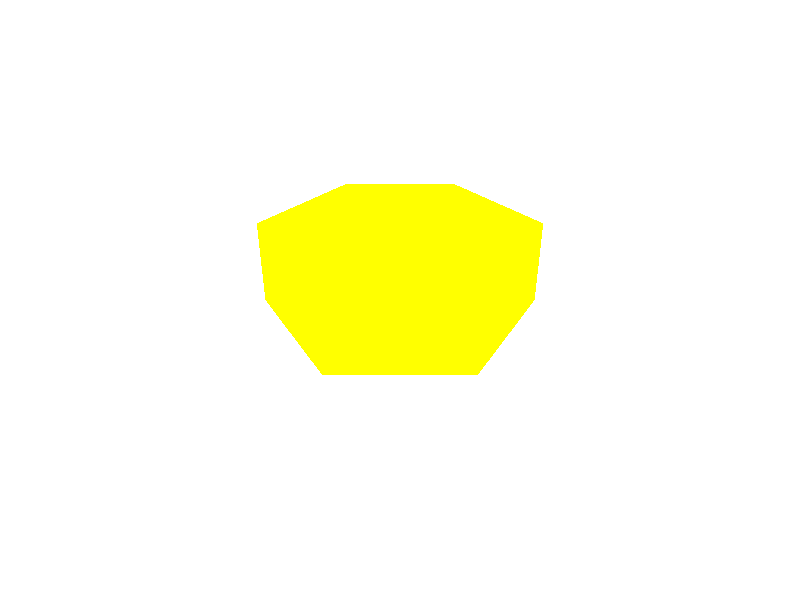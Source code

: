 #include"colors.inc"      
#include"textures.inc"

/*
// Camara
camera { 
	// page 5 vision 
	 location <8,10,-5>
	 look_at <4,3,5>
	//page 6 vision front
	location <4,14,4>
	look_at <4,0,4>
	
	//page 6 vision vertical
	//location <-6,4,-1>
	//look_at <3,3,5>
}
// Punto de luz
light_source{
 <5,5, -5> 
 color rgb <1,1,1>
}
*/

camera {
	location <0,10,-20>
	look_at <0, 0, 0>
}

background {color White}
light_source{
<0,5, -5>
color rgb<1,1,1>
}

#local hexagone_out = prism {
	0, // sweep the following shape from here ...
    	4, // ... up through here
    	7, // the number of points making up the shape ...
     	<3,6.5>, <-3,6.5>, <-6.5,0>, <-3, -6.5>, <3,-6.5>, <6.5,0>, <3,6.5>
    	pigment { Red}
}

#local hexagone_int = prism {
	0, // sweep the following shape from here ...
    	4, // ... up through here
    	7, // the number of points making up the shape ...
     	<3,6.5>, <-3,6.5>, <-6.5,0>, <-3, -6.5>, <3,-6.5>, <6.5,0>, <3,6.5>
      scale<0.77,0,0.77>
    	pigment { Red}
}

#local hexagone_base = prism {
	0, // sweep the following shape from here ...
    	3, // ... up through here
    	7, // the number of points making up the shape ...
     	<3,6.5>, <-3,6.5>, <-6.5,0>, <-3, -6.5>, <3,-6.5>, <6.5,0>, <3,6.5>
     	scale<0.77,0,0.77>
    	pigment { Yellow}
}

//hexagone_out
//hexagone_int
hexagone_base


  #local hexagono_externo =  prism {
    0, // sweep the following shape from here ...
    4.8, // ... up through here
    7, // the number of points making up the shape ...
     <8,10>, <2,10>, <-0.8,5>, <2.1,-0.2>, <8.1, -0.2>, <10.8,5>, <8,10>
    pigment { Clear}
    texture{Glass3}
    scale<0.57,0,0.57>
    translate<1.6,0,1.66>
  }
  
    #local hexagono_vacio =  prism {
    0, // sweep the following shape from here ...
    4.82, // ... up through here
    7, // the number of points making up the shape ...
    <8,10>, <2,10>, <-0.8,5>, <2.1,-0.2>, <8.1, -0.2>, <10.8,5>, <8,10>
    pigment { Clear}
    texture{Glass3}
    scale<0.33,0,0.33>
    translate<2.85,0,2.9>
  }
  
      #local hexagono_abajo =  prism {
    0, // sweep the following shape from here ...
    3.3, // ... up through here
    7, // the number of points making up the shape ...
    <8,10>, <2,10>, <0,5>, <2,0>, <8, 0>, <10,5>, <8,10>
    pigment { Clear}
    texture{Glass3}
    scale<0.5,0,0.45>
    translate<2,0.5,2.25>
  }
  
 //hexagono_externo
// hexagono_vacio
 // hexagono_abajo
  #local triangulo_1 =  prism {
    0, // sweep the following shape from here ...
    4.81, // ... up through here
    3, // the number of points making up the shape ...
   <0, 2.15> , <4,9> , <8,2.15> 
    pigment { Clear}
    texture{Glass3}
    scale<0.72,0,0.74>
    translate<1.62,0,1.25>
  }

  #local triangulo_2 =  prism {
    0, // sweep the following shape from here ...
    4.3, // ... up through here 
    3, // the number of points making up the shape ...
   <0,6.7>, <8,6.7>,<4,-0.2>
    pigment { Clear}
    texture{Glass3}
    scale<0.72,0,0.74>
    translate<1.62,0,1.25>
  }
  
#local estrella = merge{
	object{triangulo_1}
	object{triangulo_2}
	
	}
	
#local estrella_sin_pico = intersection {
	object{hexagono_externo}
	object{estrella}
	}
 
 #local estrella_con_hueco = difference {
 	object{estrella_sin_pico}
 	object{hexagono_vacio}
 	}
 	
#declare estrella_final = merge{
	object{estrella_con_hueco}
	object{hexagono_abajo}
	
	}



